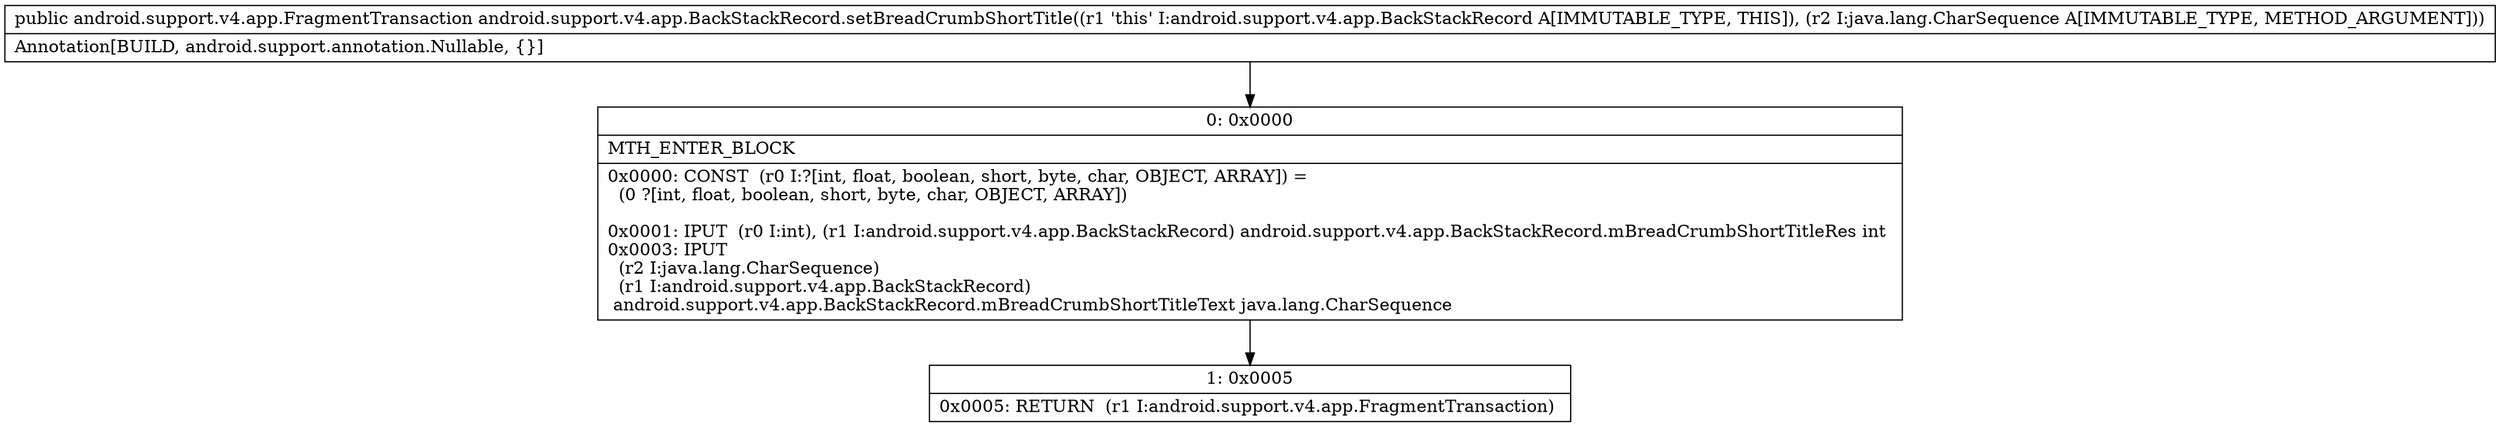digraph "CFG forandroid.support.v4.app.BackStackRecord.setBreadCrumbShortTitle(Ljava\/lang\/CharSequence;)Landroid\/support\/v4\/app\/FragmentTransaction;" {
Node_0 [shape=record,label="{0\:\ 0x0000|MTH_ENTER_BLOCK\l|0x0000: CONST  (r0 I:?[int, float, boolean, short, byte, char, OBJECT, ARRAY]) = \l  (0 ?[int, float, boolean, short, byte, char, OBJECT, ARRAY])\l \l0x0001: IPUT  (r0 I:int), (r1 I:android.support.v4.app.BackStackRecord) android.support.v4.app.BackStackRecord.mBreadCrumbShortTitleRes int \l0x0003: IPUT  \l  (r2 I:java.lang.CharSequence)\l  (r1 I:android.support.v4.app.BackStackRecord)\l android.support.v4.app.BackStackRecord.mBreadCrumbShortTitleText java.lang.CharSequence \l}"];
Node_1 [shape=record,label="{1\:\ 0x0005|0x0005: RETURN  (r1 I:android.support.v4.app.FragmentTransaction) \l}"];
MethodNode[shape=record,label="{public android.support.v4.app.FragmentTransaction android.support.v4.app.BackStackRecord.setBreadCrumbShortTitle((r1 'this' I:android.support.v4.app.BackStackRecord A[IMMUTABLE_TYPE, THIS]), (r2 I:java.lang.CharSequence A[IMMUTABLE_TYPE, METHOD_ARGUMENT]))  | Annotation[BUILD, android.support.annotation.Nullable, \{\}]\l}"];
MethodNode -> Node_0;
Node_0 -> Node_1;
}

